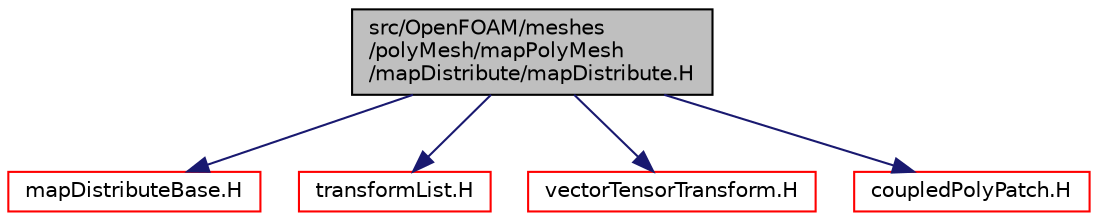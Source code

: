digraph "src/OpenFOAM/meshes/polyMesh/mapPolyMesh/mapDistribute/mapDistribute.H"
{
  bgcolor="transparent";
  edge [fontname="Helvetica",fontsize="10",labelfontname="Helvetica",labelfontsize="10"];
  node [fontname="Helvetica",fontsize="10",shape=record];
  Node0 [label="src/OpenFOAM/meshes\l/polyMesh/mapPolyMesh\l/mapDistribute/mapDistribute.H",height=0.2,width=0.4,color="black", fillcolor="grey75", style="filled", fontcolor="black"];
  Node0 -> Node1 [color="midnightblue",fontsize="10",style="solid",fontname="Helvetica"];
  Node1 [label="mapDistributeBase.H",height=0.2,width=0.4,color="red",URL="$a12341.html"];
  Node0 -> Node102 [color="midnightblue",fontsize="10",style="solid",fontname="Helvetica"];
  Node102 [label="transformList.H",height=0.2,width=0.4,color="red",URL="$a10457.html",tooltip="Spatial transformation functions for primitive fields. "];
  Node0 -> Node159 [color="midnightblue",fontsize="10",style="solid",fontname="Helvetica"];
  Node159 [label="vectorTensorTransform.H",height=0.2,width=0.4,color="red",URL="$a13079.html"];
  Node0 -> Node161 [color="midnightblue",fontsize="10",style="solid",fontname="Helvetica"];
  Node161 [label="coupledPolyPatch.H",height=0.2,width=0.4,color="red",URL="$a12443.html"];
}
